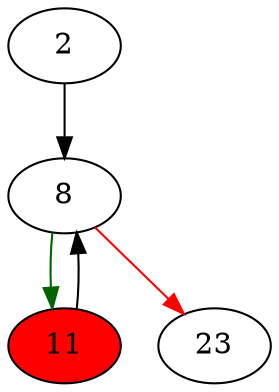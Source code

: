 strict digraph "main" {
	// Node definitions.
	2 [entry=true];
	8;
	11 [
		fillcolor=red
		style=filled
	];
	23;

	// Edge definitions.
	2 -> 8;
	8 -> 23 [
		color=red
	];
	8 -> 11 [
		color=darkgreen
	];
	11 -> 8;
}
